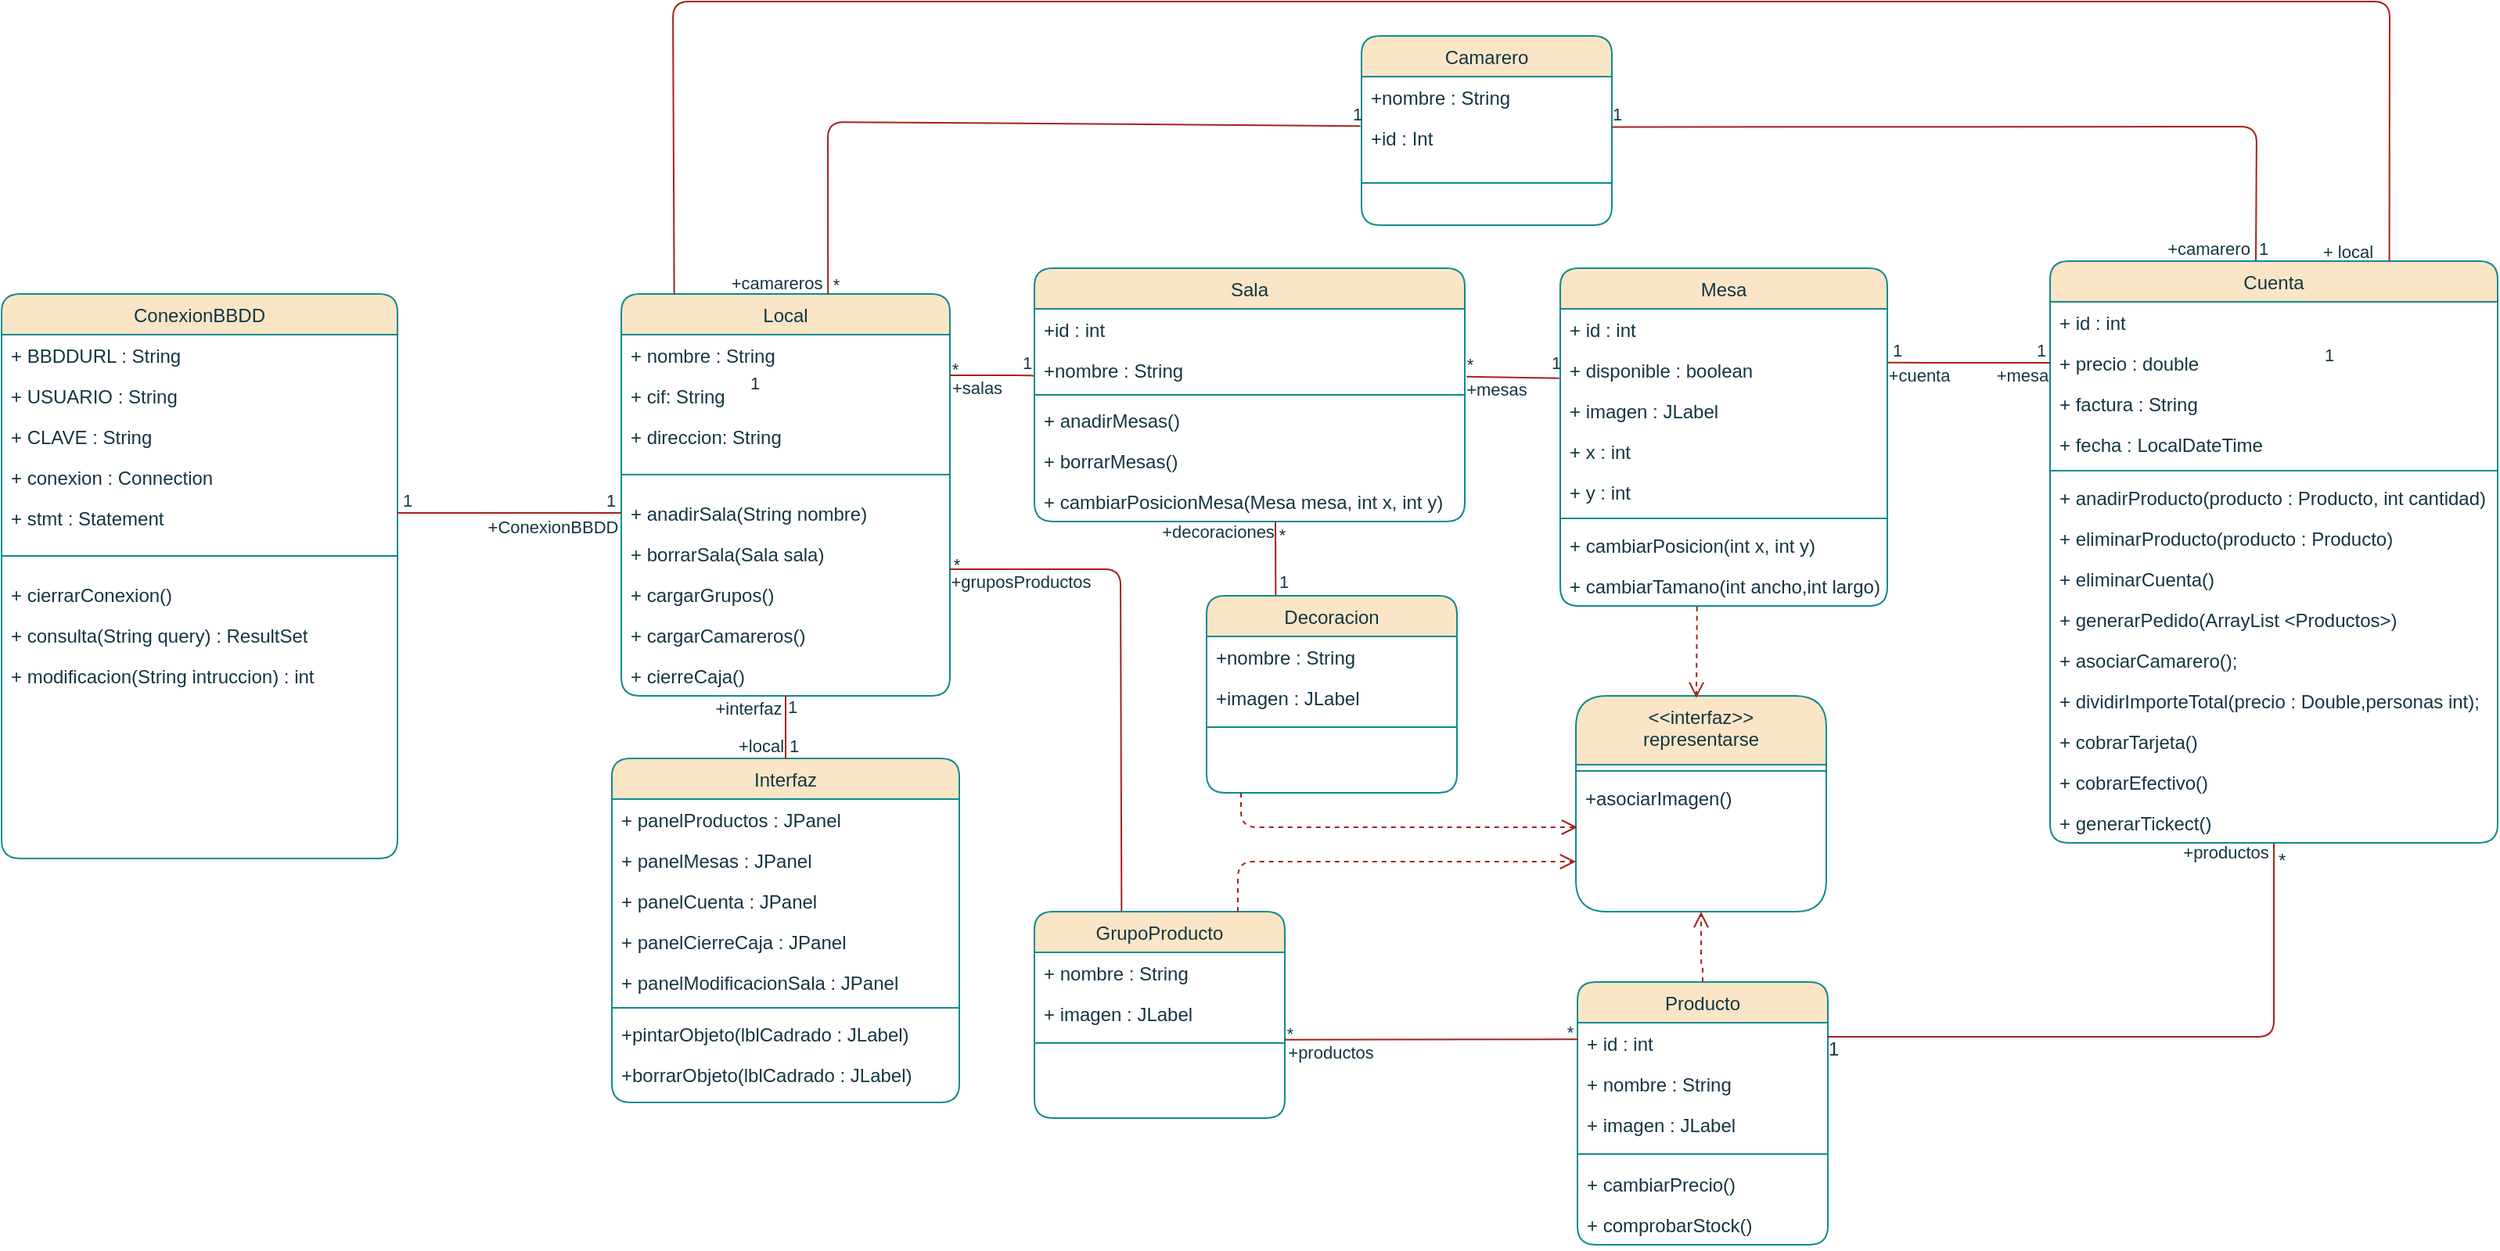 <mxfile version="21.1.2" type="device">
  <diagram id="C5RBs43oDa-KdzZeNtuy" name="Page-1">
    <mxGraphModel dx="1947" dy="1599" grid="1" gridSize="11" guides="1" tooltips="1" connect="1" arrows="1" fold="1" page="1" pageScale="1" pageWidth="1169" pageHeight="827" math="0" shadow="0">
      <root>
        <mxCell id="WIyWlLk6GJQsqaUBKTNV-0" />
        <mxCell id="WIyWlLk6GJQsqaUBKTNV-1" parent="WIyWlLk6GJQsqaUBKTNV-0" />
        <mxCell id="zkfFHV4jXpPFQw0GAbJ--0" value="Mesa" style="swimlane;fontStyle=0;align=center;verticalAlign=top;childLayout=stackLayout;horizontal=1;startSize=26;horizontalStack=0;resizeParent=1;resizeLast=0;collapsible=1;marginBottom=0;rounded=1;shadow=0;strokeWidth=1;labelBackgroundColor=none;fillColor=#FAE5C7;strokeColor=#0F8B8D;fontColor=#143642;" parent="WIyWlLk6GJQsqaUBKTNV-1" vertex="1">
          <mxGeometry x="215" y="-225.5" width="209" height="216" as="geometry">
            <mxRectangle x="230" y="140" width="160" height="26" as="alternateBounds" />
          </mxGeometry>
        </mxCell>
        <mxCell id="zkfFHV4jXpPFQw0GAbJ--1" value="+ id : int" style="text;align=left;verticalAlign=top;spacingLeft=4;spacingRight=4;overflow=hidden;rotatable=0;points=[[0,0.5],[1,0.5]];portConstraint=eastwest;labelBackgroundColor=none;fontColor=#143642;rounded=1;" parent="zkfFHV4jXpPFQw0GAbJ--0" vertex="1">
          <mxGeometry y="26" width="209" height="26" as="geometry" />
        </mxCell>
        <mxCell id="rX5t3wRo1FDvAECjfhkp-17" value="+ disponible : boolean" style="text;align=left;verticalAlign=top;spacingLeft=4;spacingRight=4;overflow=hidden;rotatable=0;points=[[0,0.5],[1,0.5]];portConstraint=eastwest;rounded=1;shadow=0;html=0;labelBackgroundColor=none;fontColor=#143642;" parent="zkfFHV4jXpPFQw0GAbJ--0" vertex="1">
          <mxGeometry y="52" width="209" height="26" as="geometry" />
        </mxCell>
        <mxCell id="ZeVEwCn1kiqazS_XmA8q-13" value="+ imagen : JLabel" style="text;align=left;verticalAlign=top;spacingLeft=4;spacingRight=4;overflow=hidden;rotatable=0;points=[[0,0.5],[1,0.5]];portConstraint=eastwest;labelBackgroundColor=none;fontColor=#143642;rounded=1;" parent="zkfFHV4jXpPFQw0GAbJ--0" vertex="1">
          <mxGeometry y="78" width="209" height="26" as="geometry" />
        </mxCell>
        <mxCell id="ZeVEwCn1kiqazS_XmA8q-14" value="+ x : int" style="text;align=left;verticalAlign=top;spacingLeft=4;spacingRight=4;overflow=hidden;rotatable=0;points=[[0,0.5],[1,0.5]];portConstraint=eastwest;labelBackgroundColor=none;fontColor=#143642;rounded=1;" parent="zkfFHV4jXpPFQw0GAbJ--0" vertex="1">
          <mxGeometry y="104" width="209" height="26" as="geometry" />
        </mxCell>
        <mxCell id="ZeVEwCn1kiqazS_XmA8q-15" value="+ y : int" style="text;align=left;verticalAlign=top;spacingLeft=4;spacingRight=4;overflow=hidden;rotatable=0;points=[[0,0.5],[1,0.5]];portConstraint=eastwest;labelBackgroundColor=none;fontColor=#143642;rounded=1;" parent="zkfFHV4jXpPFQw0GAbJ--0" vertex="1">
          <mxGeometry y="130" width="209" height="26" as="geometry" />
        </mxCell>
        <mxCell id="zkfFHV4jXpPFQw0GAbJ--4" value="" style="line;html=1;strokeWidth=1;align=left;verticalAlign=middle;spacingTop=-1;spacingLeft=3;spacingRight=3;rotatable=0;labelPosition=right;points=[];portConstraint=eastwest;labelBackgroundColor=none;fillColor=#FAE5C7;strokeColor=#0F8B8D;fontColor=#143642;rounded=1;" parent="zkfFHV4jXpPFQw0GAbJ--0" vertex="1">
          <mxGeometry y="156" width="209" height="8" as="geometry" />
        </mxCell>
        <mxCell id="ZeVEwCn1kiqazS_XmA8q-16" value="+ cambiarPosicion(int x, int y)" style="text;align=left;verticalAlign=top;spacingLeft=4;spacingRight=4;overflow=hidden;rotatable=0;points=[[0,0.5],[1,0.5]];portConstraint=eastwest;labelBackgroundColor=none;fontColor=#143642;rounded=1;" parent="zkfFHV4jXpPFQw0GAbJ--0" vertex="1">
          <mxGeometry y="164" width="209" height="26" as="geometry" />
        </mxCell>
        <mxCell id="ZeVEwCn1kiqazS_XmA8q-17" value="+ cambiarTamano(int ancho,int largo)" style="text;align=left;verticalAlign=top;spacingLeft=4;spacingRight=4;overflow=hidden;rotatable=0;points=[[0,0.5],[1,0.5]];portConstraint=eastwest;labelBackgroundColor=none;fontColor=#143642;rounded=1;" parent="zkfFHV4jXpPFQw0GAbJ--0" vertex="1">
          <mxGeometry y="190" width="209" height="26" as="geometry" />
        </mxCell>
        <mxCell id="zkfFHV4jXpPFQw0GAbJ--6" value="Sala" style="swimlane;fontStyle=0;align=center;verticalAlign=top;childLayout=stackLayout;horizontal=1;startSize=26;horizontalStack=0;resizeParent=1;resizeLast=0;collapsible=1;marginBottom=0;rounded=1;shadow=0;strokeWidth=1;labelBackgroundColor=none;fillColor=#FAE5C7;strokeColor=#0F8B8D;fontColor=#143642;" parent="WIyWlLk6GJQsqaUBKTNV-1" vertex="1">
          <mxGeometry x="-121" y="-225.5" width="275" height="162" as="geometry">
            <mxRectangle x="130" y="380" width="160" height="26" as="alternateBounds" />
          </mxGeometry>
        </mxCell>
        <mxCell id="rX5t3wRo1FDvAECjfhkp-29" value="+id : int" style="text;align=left;verticalAlign=top;spacingLeft=4;spacingRight=4;overflow=hidden;rotatable=0;points=[[0,0.5],[1,0.5]];portConstraint=eastwest;fontStyle=0;labelBackgroundColor=none;fontColor=#143642;rounded=1;" parent="zkfFHV4jXpPFQw0GAbJ--6" vertex="1">
          <mxGeometry y="26" width="275" height="26" as="geometry" />
        </mxCell>
        <mxCell id="rX5t3wRo1FDvAECjfhkp-30" value="+nombre : String" style="text;align=left;verticalAlign=top;spacingLeft=4;spacingRight=4;overflow=hidden;rotatable=0;points=[[0,0.5],[1,0.5]];portConstraint=eastwest;fontStyle=0;labelBackgroundColor=none;fontColor=#143642;rounded=1;" parent="zkfFHV4jXpPFQw0GAbJ--6" vertex="1">
          <mxGeometry y="52" width="275" height="26" as="geometry" />
        </mxCell>
        <mxCell id="zkfFHV4jXpPFQw0GAbJ--9" value="" style="line;html=1;strokeWidth=1;align=left;verticalAlign=middle;spacingTop=-1;spacingLeft=3;spacingRight=3;rotatable=0;labelPosition=right;points=[];portConstraint=eastwest;labelBackgroundColor=none;fillColor=#FAE5C7;strokeColor=#0F8B8D;fontColor=#143642;rounded=1;" parent="zkfFHV4jXpPFQw0GAbJ--6" vertex="1">
          <mxGeometry y="78" width="275" height="6" as="geometry" />
        </mxCell>
        <mxCell id="zkfFHV4jXpPFQw0GAbJ--10" value="+ anadirMesas()" style="text;align=left;verticalAlign=top;spacingLeft=4;spacingRight=4;overflow=hidden;rotatable=0;points=[[0,0.5],[1,0.5]];portConstraint=eastwest;fontStyle=0;labelBackgroundColor=none;fontColor=#143642;rounded=1;" parent="zkfFHV4jXpPFQw0GAbJ--6" vertex="1">
          <mxGeometry y="84" width="275" height="26" as="geometry" />
        </mxCell>
        <mxCell id="zkfFHV4jXpPFQw0GAbJ--11" value="+ borrarMesas()" style="text;align=left;verticalAlign=top;spacingLeft=4;spacingRight=4;overflow=hidden;rotatable=0;points=[[0,0.5],[1,0.5]];portConstraint=eastwest;labelBackgroundColor=none;fontColor=#143642;rounded=1;" parent="zkfFHV4jXpPFQw0GAbJ--6" vertex="1">
          <mxGeometry y="110" width="275" height="26" as="geometry" />
        </mxCell>
        <mxCell id="8rSyeqH7noRM1lruMDpG-1" value="+ cambiarPosicionMesa(Mesa mesa, int x, int y)" style="text;align=left;verticalAlign=top;spacingLeft=4;spacingRight=4;overflow=hidden;rotatable=0;points=[[0,0.5],[1,0.5]];portConstraint=eastwest;labelBackgroundColor=none;fontColor=#143642;rounded=1;" parent="zkfFHV4jXpPFQw0GAbJ--6" vertex="1">
          <mxGeometry y="136" width="275" height="26" as="geometry" />
        </mxCell>
        <mxCell id="zkfFHV4jXpPFQw0GAbJ--17" value="Producto" style="swimlane;fontStyle=0;align=center;verticalAlign=top;childLayout=stackLayout;horizontal=1;startSize=26;horizontalStack=0;resizeParent=1;resizeLast=0;collapsible=1;marginBottom=0;rounded=1;shadow=0;strokeWidth=1;labelBackgroundColor=none;fillColor=#FAE5C7;strokeColor=#0F8B8D;fontColor=#143642;" parent="WIyWlLk6GJQsqaUBKTNV-1" vertex="1">
          <mxGeometry x="226" y="231" width="160" height="168" as="geometry">
            <mxRectangle x="376.5" y="341" width="160" height="26" as="alternateBounds" />
          </mxGeometry>
        </mxCell>
        <mxCell id="ZeVEwCn1kiqazS_XmA8q-0" value="+ id : int" style="text;align=left;verticalAlign=top;spacingLeft=4;spacingRight=4;overflow=hidden;rotatable=0;points=[[0,0.5],[1,0.5]];portConstraint=eastwest;labelBackgroundColor=none;fontColor=#143642;rounded=1;" parent="zkfFHV4jXpPFQw0GAbJ--17" vertex="1">
          <mxGeometry y="26" width="160" height="26" as="geometry" />
        </mxCell>
        <mxCell id="ZeVEwCn1kiqazS_XmA8q-1" value="+ nombre : String" style="text;align=left;verticalAlign=top;spacingLeft=4;spacingRight=4;overflow=hidden;rotatable=0;points=[[0,0.5],[1,0.5]];portConstraint=eastwest;labelBackgroundColor=none;fontColor=#143642;rounded=1;" parent="zkfFHV4jXpPFQw0GAbJ--17" vertex="1">
          <mxGeometry y="52" width="160" height="26" as="geometry" />
        </mxCell>
        <mxCell id="ZeVEwCn1kiqazS_XmA8q-12" value="+ imagen : JLabel" style="text;align=left;verticalAlign=top;spacingLeft=4;spacingRight=4;overflow=hidden;rotatable=0;points=[[0,0.5],[1,0.5]];portConstraint=eastwest;labelBackgroundColor=none;fontColor=#143642;rounded=1;" parent="zkfFHV4jXpPFQw0GAbJ--17" vertex="1">
          <mxGeometry y="78" width="160" height="26" as="geometry" />
        </mxCell>
        <mxCell id="zkfFHV4jXpPFQw0GAbJ--23" value="" style="line;html=1;strokeWidth=1;align=left;verticalAlign=middle;spacingTop=-1;spacingLeft=3;spacingRight=3;rotatable=0;labelPosition=right;points=[];portConstraint=eastwest;labelBackgroundColor=none;fillColor=#FAE5C7;strokeColor=#0F8B8D;fontColor=#143642;rounded=1;" parent="zkfFHV4jXpPFQw0GAbJ--17" vertex="1">
          <mxGeometry y="104" width="160" height="12" as="geometry" />
        </mxCell>
        <mxCell id="OibdXoShM1g5CRJiG2XL-31" value="+ cambiarPrecio() " style="text;align=left;verticalAlign=top;spacingLeft=4;spacingRight=4;overflow=hidden;rotatable=0;points=[[0,0.5],[1,0.5]];portConstraint=eastwest;rounded=1;shadow=0;html=0;labelBackgroundColor=none;fontColor=#143642;" parent="zkfFHV4jXpPFQw0GAbJ--17" vertex="1">
          <mxGeometry y="116" width="160" height="26" as="geometry" />
        </mxCell>
        <mxCell id="OibdXoShM1g5CRJiG2XL-32" value="+ comprobarStock() " style="text;align=left;verticalAlign=top;spacingLeft=4;spacingRight=4;overflow=hidden;rotatable=0;points=[[0,0.5],[1,0.5]];portConstraint=eastwest;rounded=1;shadow=0;html=0;labelBackgroundColor=none;fontColor=#143642;" parent="zkfFHV4jXpPFQw0GAbJ--17" vertex="1">
          <mxGeometry y="142" width="160" height="26" as="geometry" />
        </mxCell>
        <mxCell id="zkfFHV4jXpPFQw0GAbJ--26" value="" style="endArrow=none;shadow=0;strokeWidth=1;rounded=1;endFill=0;edgeStyle=elbowEdgeStyle;elbow=vertical;exitX=0.5;exitY=1;exitDx=0;exitDy=0;strokeColor=#A8201A;entryX=0.998;entryY=0.314;entryDx=0;entryDy=0;entryPerimeter=0;labelBackgroundColor=none;fontColor=default;" parent="WIyWlLk6GJQsqaUBKTNV-1" source="rX5t3wRo1FDvAECjfhkp-2" target="ZeVEwCn1kiqazS_XmA8q-0" edge="1">
          <mxGeometry x="0.5" y="41" relative="1" as="geometry">
            <mxPoint x="506" y="76" as="sourcePoint" />
            <mxPoint x="386" y="242" as="targetPoint" />
            <mxPoint x="-40" y="32" as="offset" />
            <Array as="points">
              <mxPoint x="528" y="266" />
              <mxPoint x="440" y="121" />
              <mxPoint x="316" y="215" />
              <mxPoint x="436" y="75" />
            </Array>
          </mxGeometry>
        </mxCell>
        <mxCell id="zkfFHV4jXpPFQw0GAbJ--27" value="*" style="resizable=0;align=left;verticalAlign=bottom;labelBackgroundColor=none;fontSize=12;fillColor=#FAE5C7;strokeColor=#0F8B8D;fontColor=#143642;rounded=1;" parent="zkfFHV4jXpPFQw0GAbJ--26" connectable="0" vertex="1">
          <mxGeometry x="-1" relative="1" as="geometry">
            <mxPoint x="1" y="20" as="offset" />
          </mxGeometry>
        </mxCell>
        <mxCell id="zkfFHV4jXpPFQw0GAbJ--28" value="1" style="resizable=0;align=right;verticalAlign=bottom;labelBackgroundColor=none;fontSize=12;fillColor=#FAE5C7;strokeColor=#0F8B8D;fontColor=#143642;rounded=1;" parent="zkfFHV4jXpPFQw0GAbJ--26" connectable="0" vertex="1">
          <mxGeometry x="1" relative="1" as="geometry">
            <mxPoint x="9" y="17" as="offset" />
          </mxGeometry>
        </mxCell>
        <mxCell id="rX5t3wRo1FDvAECjfhkp-0" value="+productos" style="edgeLabel;html=1;align=center;verticalAlign=middle;resizable=0;points=[];labelBackgroundColor=none;fontColor=#143642;rounded=1;" parent="zkfFHV4jXpPFQw0GAbJ--26" vertex="1" connectable="0">
          <mxGeometry x="-0.908" y="-1" relative="1" as="geometry">
            <mxPoint x="-30" y="-13" as="offset" />
          </mxGeometry>
        </mxCell>
        <mxCell id="6oEiuFLWLdhbk_TB_F9r-0" value="Interfaz" style="swimlane;fontStyle=0;align=center;verticalAlign=top;childLayout=stackLayout;horizontal=1;startSize=26;horizontalStack=0;resizeParent=1;resizeLast=0;collapsible=1;marginBottom=0;rounded=1;shadow=0;strokeWidth=1;labelBackgroundColor=none;fillColor=#FAE5C7;strokeColor=#0F8B8D;fontColor=#143642;" parent="WIyWlLk6GJQsqaUBKTNV-1" vertex="1">
          <mxGeometry x="-391" y="88" width="222" height="220" as="geometry">
            <mxRectangle x="550" y="140" width="160" height="26" as="alternateBounds" />
          </mxGeometry>
        </mxCell>
        <mxCell id="ZeVEwCn1kiqazS_XmA8q-5" value="+ panelProductos : JPanel&#xa;" style="text;align=left;verticalAlign=top;spacingLeft=4;spacingRight=4;overflow=hidden;rotatable=0;points=[[0,0.5],[1,0.5]];portConstraint=eastwest;labelBackgroundColor=none;fontColor=#143642;rounded=1;" parent="6oEiuFLWLdhbk_TB_F9r-0" vertex="1">
          <mxGeometry y="26" width="222" height="26" as="geometry" />
        </mxCell>
        <mxCell id="ZeVEwCn1kiqazS_XmA8q-7" value="+ panelMesas : JPanel&#xa;" style="text;align=left;verticalAlign=top;spacingLeft=4;spacingRight=4;overflow=hidden;rotatable=0;points=[[0,0.5],[1,0.5]];portConstraint=eastwest;labelBackgroundColor=none;fontColor=#143642;rounded=1;" parent="6oEiuFLWLdhbk_TB_F9r-0" vertex="1">
          <mxGeometry y="52" width="222" height="26" as="geometry" />
        </mxCell>
        <mxCell id="ZeVEwCn1kiqazS_XmA8q-8" value="+ panelCuenta : JPanel&#xa;" style="text;align=left;verticalAlign=top;spacingLeft=4;spacingRight=4;overflow=hidden;rotatable=0;points=[[0,0.5],[1,0.5]];portConstraint=eastwest;labelBackgroundColor=none;fontColor=#143642;rounded=1;" parent="6oEiuFLWLdhbk_TB_F9r-0" vertex="1">
          <mxGeometry y="78" width="222" height="26" as="geometry" />
        </mxCell>
        <mxCell id="OibdXoShM1g5CRJiG2XL-35" value="+ panelCierreCaja : JPanel&#xa;" style="text;align=left;verticalAlign=top;spacingLeft=4;spacingRight=4;overflow=hidden;rotatable=0;points=[[0,0.5],[1,0.5]];portConstraint=eastwest;labelBackgroundColor=none;fontColor=#143642;rounded=1;" parent="6oEiuFLWLdhbk_TB_F9r-0" vertex="1">
          <mxGeometry y="104" width="222" height="26" as="geometry" />
        </mxCell>
        <mxCell id="ZeVEwCn1kiqazS_XmA8q-25" value="+ panelModificacionSala : JPanel&#xa;" style="text;align=left;verticalAlign=top;spacingLeft=4;spacingRight=4;overflow=hidden;rotatable=0;points=[[0,0.5],[1,0.5]];portConstraint=eastwest;labelBackgroundColor=none;fontColor=#143642;rounded=1;" parent="6oEiuFLWLdhbk_TB_F9r-0" vertex="1">
          <mxGeometry y="130" width="222" height="26" as="geometry" />
        </mxCell>
        <mxCell id="6oEiuFLWLdhbk_TB_F9r-1" value="" style="line;html=1;strokeWidth=1;align=left;verticalAlign=middle;spacingTop=-1;spacingLeft=3;spacingRight=3;rotatable=0;labelPosition=right;points=[];portConstraint=eastwest;labelBackgroundColor=none;fillColor=#FAE5C7;strokeColor=#0F8B8D;fontColor=#143642;rounded=1;" parent="6oEiuFLWLdhbk_TB_F9r-0" vertex="1">
          <mxGeometry y="156" width="222" height="7" as="geometry" />
        </mxCell>
        <mxCell id="ZeVEwCn1kiqazS_XmA8q-2" value="+pintarObjeto(lblCadrado : JLabel)" style="text;align=left;verticalAlign=top;spacingLeft=4;spacingRight=4;overflow=hidden;rotatable=0;points=[[0,0.5],[1,0.5]];portConstraint=eastwest;labelBackgroundColor=none;fontColor=#143642;rounded=1;" parent="6oEiuFLWLdhbk_TB_F9r-0" vertex="1">
          <mxGeometry y="163" width="222" height="26" as="geometry" />
        </mxCell>
        <mxCell id="ZeVEwCn1kiqazS_XmA8q-3" value="+borrarObjeto(lblCadrado : JLabel)" style="text;align=left;verticalAlign=top;spacingLeft=4;spacingRight=4;overflow=hidden;rotatable=0;points=[[0,0.5],[1,0.5]];portConstraint=eastwest;labelBackgroundColor=none;fontColor=#143642;rounded=1;" parent="6oEiuFLWLdhbk_TB_F9r-0" vertex="1">
          <mxGeometry y="189" width="222" height="26" as="geometry" />
        </mxCell>
        <mxCell id="6oEiuFLWLdhbk_TB_F9r-5" value="Local" style="swimlane;fontStyle=0;align=center;verticalAlign=top;childLayout=stackLayout;horizontal=1;startSize=26;horizontalStack=0;resizeParent=1;resizeLast=0;collapsible=1;marginBottom=0;rounded=1;shadow=0;strokeWidth=1;labelBackgroundColor=none;fillColor=#FAE5C7;strokeColor=#0F8B8D;fontColor=#143642;" parent="WIyWlLk6GJQsqaUBKTNV-1" vertex="1">
          <mxGeometry x="-385" y="-209" width="210" height="257" as="geometry">
            <mxRectangle x="130" y="380" width="160" height="26" as="alternateBounds" />
          </mxGeometry>
        </mxCell>
        <mxCell id="ZeVEwCn1kiqazS_XmA8q-27" value="+ nombre : String" style="text;align=left;verticalAlign=top;spacingLeft=4;spacingRight=4;overflow=hidden;rotatable=0;points=[[0,0.5],[1,0.5]];portConstraint=eastwest;fontStyle=0;labelBackgroundColor=none;fontColor=#143642;rounded=1;" parent="6oEiuFLWLdhbk_TB_F9r-5" vertex="1">
          <mxGeometry y="26" width="210" height="26" as="geometry" />
        </mxCell>
        <mxCell id="ZeVEwCn1kiqazS_XmA8q-28" value="+ cif: String" style="text;align=left;verticalAlign=top;spacingLeft=4;spacingRight=4;overflow=hidden;rotatable=0;points=[[0,0.5],[1,0.5]];portConstraint=eastwest;fontStyle=0;labelBackgroundColor=none;fontColor=#143642;rounded=1;" parent="6oEiuFLWLdhbk_TB_F9r-5" vertex="1">
          <mxGeometry y="52" width="210" height="26" as="geometry" />
        </mxCell>
        <mxCell id="ZeVEwCn1kiqazS_XmA8q-29" value="+ direccion: String" style="text;align=left;verticalAlign=top;spacingLeft=4;spacingRight=4;overflow=hidden;rotatable=0;points=[[0,0.5],[1,0.5]];portConstraint=eastwest;fontStyle=0;labelBackgroundColor=none;fontColor=#143642;rounded=1;" parent="6oEiuFLWLdhbk_TB_F9r-5" vertex="1">
          <mxGeometry y="78" width="210" height="26" as="geometry" />
        </mxCell>
        <mxCell id="6oEiuFLWLdhbk_TB_F9r-6" value="" style="line;html=1;strokeWidth=1;align=left;verticalAlign=middle;spacingTop=-1;spacingLeft=3;spacingRight=3;rotatable=0;labelPosition=right;points=[];portConstraint=eastwest;labelBackgroundColor=none;fillColor=#FAE5C7;strokeColor=#0F8B8D;fontColor=#143642;rounded=1;" parent="6oEiuFLWLdhbk_TB_F9r-5" vertex="1">
          <mxGeometry y="104" width="210" height="23" as="geometry" />
        </mxCell>
        <mxCell id="6oEiuFLWLdhbk_TB_F9r-7" value="+ anadirSala(String nombre)" style="text;align=left;verticalAlign=top;spacingLeft=4;spacingRight=4;overflow=hidden;rotatable=0;points=[[0,0.5],[1,0.5]];portConstraint=eastwest;fontStyle=0;labelBackgroundColor=none;fontColor=#143642;rounded=1;" parent="6oEiuFLWLdhbk_TB_F9r-5" vertex="1">
          <mxGeometry y="127" width="210" height="26" as="geometry" />
        </mxCell>
        <mxCell id="6oEiuFLWLdhbk_TB_F9r-8" value="+ borrarSala(Sala sala)" style="text;align=left;verticalAlign=top;spacingLeft=4;spacingRight=4;overflow=hidden;rotatable=0;points=[[0,0.5],[1,0.5]];portConstraint=eastwest;labelBackgroundColor=none;fontColor=#143642;rounded=1;" parent="6oEiuFLWLdhbk_TB_F9r-5" vertex="1">
          <mxGeometry y="153" width="210" height="26" as="geometry" />
        </mxCell>
        <mxCell id="ZeVEwCn1kiqazS_XmA8q-4" value="+ cargarGrupos()" style="text;align=left;verticalAlign=top;spacingLeft=4;spacingRight=4;overflow=hidden;rotatable=0;points=[[0,0.5],[1,0.5]];portConstraint=eastwest;labelBackgroundColor=none;fontColor=#143642;rounded=1;" parent="6oEiuFLWLdhbk_TB_F9r-5" vertex="1">
          <mxGeometry y="179" width="210" height="26" as="geometry" />
        </mxCell>
        <mxCell id="8rSyeqH7noRM1lruMDpG-0" value="+ cargarCamareros()" style="text;align=left;verticalAlign=top;spacingLeft=4;spacingRight=4;overflow=hidden;rotatable=0;points=[[0,0.5],[1,0.5]];portConstraint=eastwest;labelBackgroundColor=none;fontColor=#143642;rounded=1;" parent="6oEiuFLWLdhbk_TB_F9r-5" vertex="1">
          <mxGeometry y="205" width="210" height="26" as="geometry" />
        </mxCell>
        <mxCell id="OibdXoShM1g5CRJiG2XL-34" value="+ cierreCaja()" style="text;align=left;verticalAlign=top;spacingLeft=4;spacingRight=4;overflow=hidden;rotatable=0;points=[[0,0.5],[1,0.5]];portConstraint=eastwest;labelBackgroundColor=none;fontColor=#143642;rounded=1;" parent="6oEiuFLWLdhbk_TB_F9r-5" vertex="1">
          <mxGeometry y="231" width="210" height="26" as="geometry" />
        </mxCell>
        <mxCell id="6oEiuFLWLdhbk_TB_F9r-10" value="" style="endArrow=none;html=1;rounded=1;entryX=-0.002;entryY=0.647;entryDx=0;entryDy=0;entryPerimeter=0;labelBackgroundColor=none;strokeColor=#A8201A;fontColor=default;" parent="WIyWlLk6GJQsqaUBKTNV-1" target="rX5t3wRo1FDvAECjfhkp-30" edge="1">
          <mxGeometry width="50" height="50" relative="1" as="geometry">
            <mxPoint x="-175" y="-157" as="sourcePoint" />
            <mxPoint x="-95" y="-164" as="targetPoint" />
            <Array as="points">
              <mxPoint x="-125" y="-157" />
            </Array>
          </mxGeometry>
        </mxCell>
        <mxCell id="ubH9Z23j4Ir_mZixsIMm-1" value="+salas" style="edgeLabel;html=1;align=center;verticalAlign=middle;resizable=0;points=[];labelBackgroundColor=none;fontColor=#143642;rounded=1;" parent="6oEiuFLWLdhbk_TB_F9r-10" vertex="1" connectable="0">
          <mxGeometry x="-0.419" y="2" relative="1" as="geometry">
            <mxPoint x="1" y="10" as="offset" />
          </mxGeometry>
        </mxCell>
        <mxCell id="ubH9Z23j4Ir_mZixsIMm-2" value="*" style="edgeLabel;html=1;align=center;verticalAlign=middle;resizable=0;points=[];labelBackgroundColor=none;fontColor=#143642;rounded=1;" parent="6oEiuFLWLdhbk_TB_F9r-10" vertex="1" connectable="0">
          <mxGeometry x="-0.738" y="1" relative="1" as="geometry">
            <mxPoint x="-4" y="-3" as="offset" />
          </mxGeometry>
        </mxCell>
        <mxCell id="ubH9Z23j4Ir_mZixsIMm-3" value="1" style="edgeLabel;html=1;align=center;verticalAlign=middle;resizable=0;points=[];labelBackgroundColor=none;fontColor=#143642;rounded=1;" parent="6oEiuFLWLdhbk_TB_F9r-10" vertex="1" connectable="0">
          <mxGeometry x="0.763" y="2" relative="1" as="geometry">
            <mxPoint x="2" y="-6" as="offset" />
          </mxGeometry>
        </mxCell>
        <mxCell id="ubH9Z23j4Ir_mZixsIMm-4" value="" style="endArrow=none;html=1;rounded=1;entryX=-0.004;entryY=0.707;entryDx=0;entryDy=0;entryPerimeter=0;exitX=1.004;exitY=0.669;exitDx=0;exitDy=0;exitPerimeter=0;labelBackgroundColor=none;strokeColor=#A8201A;fontColor=default;" parent="WIyWlLk6GJQsqaUBKTNV-1" source="rX5t3wRo1FDvAECjfhkp-30" edge="1">
          <mxGeometry width="50" height="50" relative="1" as="geometry">
            <mxPoint x="110" y="-156" as="sourcePoint" />
            <mxPoint x="214.36" y="-155.118" as="targetPoint" />
            <Array as="points">
              <mxPoint x="156" y="-155.74" />
            </Array>
          </mxGeometry>
        </mxCell>
        <mxCell id="ubH9Z23j4Ir_mZixsIMm-5" value="+mesas" style="edgeLabel;html=1;align=center;verticalAlign=middle;resizable=0;points=[];rotation=0;labelBackgroundColor=none;fontColor=#143642;rounded=1;" parent="ubH9Z23j4Ir_mZixsIMm-4" vertex="1" connectable="0">
          <mxGeometry x="-0.419" y="2" relative="1" as="geometry">
            <mxPoint x="2" y="9" as="offset" />
          </mxGeometry>
        </mxCell>
        <mxCell id="ubH9Z23j4Ir_mZixsIMm-6" value="*" style="edgeLabel;html=1;align=center;verticalAlign=middle;resizable=0;points=[];labelBackgroundColor=none;fontColor=#143642;rounded=1;" parent="ubH9Z23j4Ir_mZixsIMm-4" vertex="1" connectable="0">
          <mxGeometry x="-0.738" y="1" relative="1" as="geometry">
            <mxPoint x="-6" y="-8" as="offset" />
          </mxGeometry>
        </mxCell>
        <mxCell id="ubH9Z23j4Ir_mZixsIMm-7" value="1" style="edgeLabel;html=1;align=center;verticalAlign=middle;resizable=0;points=[];labelBackgroundColor=none;fontColor=#143642;rounded=1;" parent="ubH9Z23j4Ir_mZixsIMm-4" vertex="1" connectable="0">
          <mxGeometry x="0.763" y="2" relative="1" as="geometry">
            <mxPoint x="4" y="-8" as="offset" />
          </mxGeometry>
        </mxCell>
        <mxCell id="ubH9Z23j4Ir_mZixsIMm-8" value="" style="endArrow=none;html=1;rounded=1;entryX=0.5;entryY=0;entryDx=0;entryDy=0;exitX=0.5;exitY=1;exitDx=0;exitDy=0;labelBackgroundColor=none;strokeColor=#A8201A;fontColor=default;" parent="WIyWlLk6GJQsqaUBKTNV-1" source="6oEiuFLWLdhbk_TB_F9r-5" target="6oEiuFLWLdhbk_TB_F9r-0" edge="1">
          <mxGeometry width="50" height="50" relative="1" as="geometry">
            <mxPoint x="-286" y="-11" as="sourcePoint" />
            <mxPoint x="-242.0" y="105" as="targetPoint" />
          </mxGeometry>
        </mxCell>
        <mxCell id="ubH9Z23j4Ir_mZixsIMm-9" value="+interfaz" style="edgeLabel;html=1;align=center;verticalAlign=middle;resizable=0;points=[];labelBackgroundColor=none;fontColor=#143642;rounded=1;" parent="ubH9Z23j4Ir_mZixsIMm-8" vertex="1" connectable="0">
          <mxGeometry x="-0.419" y="2" relative="1" as="geometry">
            <mxPoint x="-26" y="-4" as="offset" />
          </mxGeometry>
        </mxCell>
        <mxCell id="ubH9Z23j4Ir_mZixsIMm-10" value="1" style="edgeLabel;html=1;align=center;verticalAlign=middle;resizable=0;points=[];labelBackgroundColor=none;fontColor=#143642;rounded=1;" parent="ubH9Z23j4Ir_mZixsIMm-8" vertex="1" connectable="0">
          <mxGeometry x="-0.738" y="1" relative="1" as="geometry">
            <mxPoint x="3" y="2" as="offset" />
          </mxGeometry>
        </mxCell>
        <mxCell id="ubH9Z23j4Ir_mZixsIMm-11" value="1" style="edgeLabel;html=1;align=center;verticalAlign=middle;resizable=0;points=[];labelBackgroundColor=none;fontColor=#143642;rounded=1;" parent="ubH9Z23j4Ir_mZixsIMm-8" vertex="1" connectable="0">
          <mxGeometry x="0.763" y="2" relative="1" as="geometry">
            <mxPoint x="3" y="-4" as="offset" />
          </mxGeometry>
        </mxCell>
        <mxCell id="ubH9Z23j4Ir_mZixsIMm-12" value="+local" style="edgeLabel;html=1;align=center;verticalAlign=middle;resizable=0;points=[];labelBackgroundColor=none;fontColor=#143642;rounded=1;" parent="WIyWlLk6GJQsqaUBKTNV-1" vertex="1" connectable="0">
          <mxGeometry x="-296" y="80.001" as="geometry" />
        </mxCell>
        <mxCell id="ubH9Z23j4Ir_mZixsIMm-13" value="Camarero" style="swimlane;fontStyle=0;align=center;verticalAlign=top;childLayout=stackLayout;horizontal=1;startSize=26;horizontalStack=0;resizeParent=1;resizeLast=0;collapsible=1;marginBottom=0;rounded=1;shadow=0;strokeWidth=1;labelBackgroundColor=none;fillColor=#FAE5C7;strokeColor=#0F8B8D;fontColor=#143642;" parent="WIyWlLk6GJQsqaUBKTNV-1" vertex="1">
          <mxGeometry x="88" y="-374" width="160" height="121" as="geometry">
            <mxRectangle x="550" y="140" width="160" height="26" as="alternateBounds" />
          </mxGeometry>
        </mxCell>
        <mxCell id="ubH9Z23j4Ir_mZixsIMm-16" value="+nombre : String" style="text;align=left;verticalAlign=top;spacingLeft=4;spacingRight=4;overflow=hidden;rotatable=0;points=[[0,0.5],[1,0.5]];portConstraint=eastwest;fontStyle=0;labelBackgroundColor=none;fontColor=#143642;rounded=1;" parent="ubH9Z23j4Ir_mZixsIMm-13" vertex="1">
          <mxGeometry y="26" width="160" height="26" as="geometry" />
        </mxCell>
        <mxCell id="rX5t3wRo1FDvAECjfhkp-14" value="+id : Int" style="text;align=left;verticalAlign=top;spacingLeft=4;spacingRight=4;overflow=hidden;rotatable=0;points=[[0,0.5],[1,0.5]];portConstraint=eastwest;fontStyle=0;labelBackgroundColor=none;fontColor=#143642;rounded=1;" parent="ubH9Z23j4Ir_mZixsIMm-13" vertex="1">
          <mxGeometry y="52" width="160" height="26" as="geometry" />
        </mxCell>
        <mxCell id="ubH9Z23j4Ir_mZixsIMm-14" value="" style="line;html=1;strokeWidth=1;align=left;verticalAlign=middle;spacingTop=-1;spacingLeft=3;spacingRight=3;rotatable=0;labelPosition=right;points=[];portConstraint=eastwest;labelBackgroundColor=none;fillColor=#FAE5C7;strokeColor=#0F8B8D;fontColor=#143642;rounded=1;" parent="ubH9Z23j4Ir_mZixsIMm-13" vertex="1">
          <mxGeometry y="78" width="160" height="32" as="geometry" />
        </mxCell>
        <mxCell id="ubH9Z23j4Ir_mZixsIMm-15" value="" style="endArrow=none;html=1;rounded=1;entryX=-0.005;entryY=0.214;entryDx=0;entryDy=0;exitX=0.629;exitY=0;exitDx=0;exitDy=0;entryPerimeter=0;labelBackgroundColor=none;strokeColor=#A8201A;fontColor=default;exitPerimeter=0;" parent="WIyWlLk6GJQsqaUBKTNV-1" source="6oEiuFLWLdhbk_TB_F9r-5" target="rX5t3wRo1FDvAECjfhkp-14" edge="1">
          <mxGeometry width="50" height="50" relative="1" as="geometry">
            <mxPoint x="-176" y="-77" as="sourcePoint" />
            <mxPoint x="-137" y="110" as="targetPoint" />
            <Array as="points">
              <mxPoint x="-253" y="-319" />
            </Array>
          </mxGeometry>
        </mxCell>
        <mxCell id="ubH9Z23j4Ir_mZixsIMm-18" value="*" style="edgeLabel;html=1;align=center;verticalAlign=middle;resizable=0;points=[];labelBackgroundColor=none;fontColor=#143642;rounded=1;" parent="ubH9Z23j4Ir_mZixsIMm-15" vertex="1" connectable="0">
          <mxGeometry x="-0.73" y="-3" relative="1" as="geometry">
            <mxPoint x="2" y="55" as="offset" />
          </mxGeometry>
        </mxCell>
        <mxCell id="ubH9Z23j4Ir_mZixsIMm-19" value="1" style="edgeLabel;html=1;align=center;verticalAlign=middle;resizable=0;points=[];labelBackgroundColor=none;fontColor=#143642;rounded=1;" parent="ubH9Z23j4Ir_mZixsIMm-15" vertex="1" connectable="0">
          <mxGeometry x="0.634" relative="1" as="geometry">
            <mxPoint x="80" y="-7" as="offset" />
          </mxGeometry>
        </mxCell>
        <mxCell id="rX5t3wRo1FDvAECjfhkp-18" value="+camareros" style="edgeLabel;html=1;align=center;verticalAlign=middle;resizable=0;points=[];rotation=0;labelBackgroundColor=none;fontColor=#143642;rounded=1;" parent="ubH9Z23j4Ir_mZixsIMm-15" vertex="1" connectable="0">
          <mxGeometry x="-0.678" y="-3" relative="1" as="geometry">
            <mxPoint x="-36" y="65" as="offset" />
          </mxGeometry>
        </mxCell>
        <mxCell id="ubH9Z23j4Ir_mZixsIMm-20" value="" style="endArrow=none;html=1;rounded=1;exitX=0.998;exitY=0.238;exitDx=0;exitDy=0;entryX=0.5;entryY=0;entryDx=0;entryDy=0;exitPerimeter=0;labelBackgroundColor=none;strokeColor=#A8201A;fontColor=default;" parent="WIyWlLk6GJQsqaUBKTNV-1" source="rX5t3wRo1FDvAECjfhkp-14" edge="1">
          <mxGeometry width="50" height="50" relative="1" as="geometry">
            <mxPoint x="231" y="-324.5" as="sourcePoint" />
            <mxPoint x="659.5" y="-230" as="targetPoint" />
            <Array as="points">
              <mxPoint x="660" y="-316" />
            </Array>
          </mxGeometry>
        </mxCell>
        <mxCell id="OibdXoShM1g5CRJiG2XL-0" value="1" style="edgeLabel;html=1;align=center;verticalAlign=middle;resizable=0;points=[];labelBackgroundColor=none;fontColor=#143642;rounded=1;" parent="ubH9Z23j4Ir_mZixsIMm-20" vertex="1" connectable="0">
          <mxGeometry x="-0.949" y="-1" relative="1" as="geometry">
            <mxPoint x="-9" y="-9" as="offset" />
          </mxGeometry>
        </mxCell>
        <mxCell id="OibdXoShM1g5CRJiG2XL-1" value="1" style="edgeLabel;html=1;align=center;verticalAlign=middle;resizable=0;points=[];labelBackgroundColor=none;fontColor=#143642;rounded=1;" parent="ubH9Z23j4Ir_mZixsIMm-20" vertex="1" connectable="0">
          <mxGeometry x="0.878" y="1" relative="1" as="geometry">
            <mxPoint x="3" y="22" as="offset" />
          </mxGeometry>
        </mxCell>
        <mxCell id="rX5t3wRo1FDvAECjfhkp-2" value="Cuenta" style="swimlane;fontStyle=0;align=center;verticalAlign=top;childLayout=stackLayout;horizontal=1;startSize=26;horizontalStack=0;resizeParent=1;resizeLast=0;collapsible=1;marginBottom=0;rounded=1;shadow=0;strokeWidth=1;labelBackgroundColor=none;fillColor=#FAE5C7;strokeColor=#0F8B8D;fontColor=#143642;" parent="WIyWlLk6GJQsqaUBKTNV-1" vertex="1">
          <mxGeometry x="528" y="-230" width="286" height="372" as="geometry">
            <mxRectangle x="230" y="140" width="160" height="26" as="alternateBounds" />
          </mxGeometry>
        </mxCell>
        <mxCell id="rX5t3wRo1FDvAECjfhkp-3" value="+ id : int" style="text;align=left;verticalAlign=top;spacingLeft=4;spacingRight=4;overflow=hidden;rotatable=0;points=[[0,0.5],[1,0.5]];portConstraint=eastwest;labelBackgroundColor=none;fontColor=#143642;rounded=1;" parent="rX5t3wRo1FDvAECjfhkp-2" vertex="1">
          <mxGeometry y="26" width="286" height="26" as="geometry" />
        </mxCell>
        <mxCell id="rX5t3wRo1FDvAECjfhkp-4" value="+ precio : double" style="text;align=left;verticalAlign=top;spacingLeft=4;spacingRight=4;overflow=hidden;rotatable=0;points=[[0,0.5],[1,0.5]];portConstraint=eastwest;rounded=1;shadow=0;html=0;labelBackgroundColor=none;fontColor=#143642;" parent="rX5t3wRo1FDvAECjfhkp-2" vertex="1">
          <mxGeometry y="52" width="286" height="26" as="geometry" />
        </mxCell>
        <mxCell id="ZeVEwCn1kiqazS_XmA8q-53" value="+ factura : String" style="text;align=left;verticalAlign=top;spacingLeft=4;spacingRight=4;overflow=hidden;rotatable=0;points=[[0,0.5],[1,0.5]];portConstraint=eastwest;labelBackgroundColor=none;fontColor=#143642;rounded=1;" parent="rX5t3wRo1FDvAECjfhkp-2" vertex="1">
          <mxGeometry y="78" width="286" height="26" as="geometry" />
        </mxCell>
        <mxCell id="ZeVEwCn1kiqazS_XmA8q-9" value="+ fecha : LocalDateTime&#xa;    &#xa;" style="text;align=left;verticalAlign=top;spacingLeft=4;spacingRight=4;overflow=hidden;rotatable=0;points=[[0,0.5],[1,0.5]];portConstraint=eastwest;rounded=1;shadow=0;html=0;labelBackgroundColor=none;fontColor=#143642;" parent="rX5t3wRo1FDvAECjfhkp-2" vertex="1">
          <mxGeometry y="104" width="286" height="26" as="geometry" />
        </mxCell>
        <mxCell id="rX5t3wRo1FDvAECjfhkp-5" value="" style="line;html=1;strokeWidth=1;align=left;verticalAlign=middle;spacingTop=-1;spacingLeft=3;spacingRight=3;rotatable=0;labelPosition=right;points=[];portConstraint=eastwest;labelBackgroundColor=none;fillColor=#FAE5C7;strokeColor=#0F8B8D;fontColor=#143642;rounded=1;" parent="rX5t3wRo1FDvAECjfhkp-2" vertex="1">
          <mxGeometry y="130" width="286" height="8" as="geometry" />
        </mxCell>
        <mxCell id="rX5t3wRo1FDvAECjfhkp-6" value="+ anadirProducto(producto : Producto, int cantidad)" style="text;align=left;verticalAlign=top;spacingLeft=4;spacingRight=4;overflow=hidden;rotatable=0;points=[[0,0.5],[1,0.5]];portConstraint=eastwest;labelBackgroundColor=none;fontColor=#143642;rounded=1;" parent="rX5t3wRo1FDvAECjfhkp-2" vertex="1">
          <mxGeometry y="138" width="286" height="26" as="geometry" />
        </mxCell>
        <mxCell id="rX5t3wRo1FDvAECjfhkp-13" value="+ eliminarProducto(producto : Producto)" style="text;align=left;verticalAlign=top;spacingLeft=4;spacingRight=4;overflow=hidden;rotatable=0;points=[[0,0.5],[1,0.5]];portConstraint=eastwest;labelBackgroundColor=none;fontColor=#143642;rounded=1;" parent="rX5t3wRo1FDvAECjfhkp-2" vertex="1">
          <mxGeometry y="164" width="286" height="26" as="geometry" />
        </mxCell>
        <mxCell id="ZeVEwCn1kiqazS_XmA8q-11" value="+ eliminarCuenta()" style="text;align=left;verticalAlign=top;spacingLeft=4;spacingRight=4;overflow=hidden;rotatable=0;points=[[0,0.5],[1,0.5]];portConstraint=eastwest;labelBackgroundColor=none;fontColor=#143642;rounded=1;" parent="rX5t3wRo1FDvAECjfhkp-2" vertex="1">
          <mxGeometry y="190" width="286" height="26" as="geometry" />
        </mxCell>
        <mxCell id="OibdXoShM1g5CRJiG2XL-22" value="+ generarPedido(ArrayList &lt;Productos&gt;)" style="text;align=left;verticalAlign=top;spacingLeft=4;spacingRight=4;overflow=hidden;rotatable=0;points=[[0,0.5],[1,0.5]];portConstraint=eastwest;labelBackgroundColor=none;fontColor=#143642;rounded=1;" parent="rX5t3wRo1FDvAECjfhkp-2" vertex="1">
          <mxGeometry y="216" width="286" height="26" as="geometry" />
        </mxCell>
        <mxCell id="OibdXoShM1g5CRJiG2XL-20" value="+ asociarCamarero();" style="text;align=left;verticalAlign=top;spacingLeft=4;spacingRight=4;overflow=hidden;rotatable=0;points=[[0,0.5],[1,0.5]];portConstraint=eastwest;labelBackgroundColor=none;fontColor=#143642;rounded=1;" parent="rX5t3wRo1FDvAECjfhkp-2" vertex="1">
          <mxGeometry y="242" width="286" height="26" as="geometry" />
        </mxCell>
        <mxCell id="YhlPpkW9nl1h_vmb9XH3-1" value="+ dividirImporteTotal(precio : Double,personas int);" style="text;align=left;verticalAlign=top;spacingLeft=4;spacingRight=4;overflow=hidden;rotatable=0;points=[[0,0.5],[1,0.5]];portConstraint=eastwest;labelBackgroundColor=none;fontColor=#143642;rounded=1;" parent="rX5t3wRo1FDvAECjfhkp-2" vertex="1">
          <mxGeometry y="268" width="286" height="26" as="geometry" />
        </mxCell>
        <mxCell id="rX5t3wRo1FDvAECjfhkp-11" value="+ cobrarTarjeta()    " style="text;align=left;verticalAlign=top;spacingLeft=4;spacingRight=4;overflow=hidden;rotatable=0;points=[[0,0.5],[1,0.5]];portConstraint=eastwest;labelBackgroundColor=none;fontColor=#143642;rounded=1;" parent="rX5t3wRo1FDvAECjfhkp-2" vertex="1">
          <mxGeometry y="294" width="286" height="26" as="geometry" />
        </mxCell>
        <mxCell id="rX5t3wRo1FDvAECjfhkp-12" value="+ cobrarEfectivo()" style="text;align=left;verticalAlign=top;spacingLeft=4;spacingRight=4;overflow=hidden;rotatable=0;points=[[0,0.5],[1,0.5]];portConstraint=eastwest;labelBackgroundColor=none;fontColor=#143642;rounded=1;" parent="rX5t3wRo1FDvAECjfhkp-2" vertex="1">
          <mxGeometry y="320" width="286" height="26" as="geometry" />
        </mxCell>
        <mxCell id="ZeVEwCn1kiqazS_XmA8q-54" value="+ generarTickect()" style="text;align=left;verticalAlign=top;spacingLeft=4;spacingRight=4;overflow=hidden;rotatable=0;points=[[0,0.5],[1,0.5]];portConstraint=eastwest;labelBackgroundColor=none;fontColor=#143642;rounded=1;" parent="rX5t3wRo1FDvAECjfhkp-2" vertex="1">
          <mxGeometry y="346" width="286" height="26" as="geometry" />
        </mxCell>
        <mxCell id="rX5t3wRo1FDvAECjfhkp-7" value="" style="endArrow=none;html=1;rounded=1;entryX=0;entryY=0.5;entryDx=0;entryDy=0;exitX=1.002;exitY=0.322;exitDx=0;exitDy=0;exitPerimeter=0;fillColor=none;labelBackgroundColor=none;strokeColor=#A8201A;fontColor=default;" parent="WIyWlLk6GJQsqaUBKTNV-1" source="rX5t3wRo1FDvAECjfhkp-17" target="rX5t3wRo1FDvAECjfhkp-4" edge="1">
          <mxGeometry width="50" height="50" relative="1" as="geometry">
            <mxPoint x="375" y="-166.75" as="sourcePoint" />
            <mxPoint x="483" y="-165.75" as="targetPoint" />
            <Array as="points">
              <mxPoint x="440" y="-165" />
            </Array>
          </mxGeometry>
        </mxCell>
        <mxCell id="rX5t3wRo1FDvAECjfhkp-9" value="1" style="edgeLabel;html=1;align=center;verticalAlign=middle;resizable=0;points=[];labelBackgroundColor=none;fontColor=#143642;rounded=1;" parent="rX5t3wRo1FDvAECjfhkp-7" vertex="1" connectable="0">
          <mxGeometry x="-0.738" y="1" relative="1" as="geometry">
            <mxPoint x="-8" y="-7" as="offset" />
          </mxGeometry>
        </mxCell>
        <mxCell id="rX5t3wRo1FDvAECjfhkp-10" value="1" style="edgeLabel;html=1;align=center;verticalAlign=middle;resizable=0;points=[];labelBackgroundColor=none;fontColor=#143642;rounded=1;" parent="rX5t3wRo1FDvAECjfhkp-7" vertex="1" connectable="0">
          <mxGeometry x="0.763" y="2" relative="1" as="geometry">
            <mxPoint x="6" y="-6" as="offset" />
          </mxGeometry>
        </mxCell>
        <mxCell id="ZeVEwCn1kiqazS_XmA8q-23" value="+mesa" style="edgeLabel;html=1;align=center;verticalAlign=middle;resizable=0;points=[];labelBackgroundColor=none;fontColor=#143642;rounded=1;" parent="rX5t3wRo1FDvAECjfhkp-7" vertex="1" connectable="0">
          <mxGeometry x="0.745" relative="1" as="geometry">
            <mxPoint x="-5" y="8" as="offset" />
          </mxGeometry>
        </mxCell>
        <mxCell id="ZeVEwCn1kiqazS_XmA8q-24" value="+cuenta" style="edgeLabel;html=1;align=center;verticalAlign=middle;resizable=0;points=[];labelBackgroundColor=none;fontColor=#143642;rounded=1;" parent="rX5t3wRo1FDvAECjfhkp-7" vertex="1" connectable="0">
          <mxGeometry x="-0.588" y="1" relative="1" as="geometry">
            <mxPoint x="-2" y="9" as="offset" />
          </mxGeometry>
        </mxCell>
        <mxCell id="rX5t3wRo1FDvAECjfhkp-19" value="&lt;&lt;interfaz&gt;&gt;&#xa;representarse" style="swimlane;fontStyle=0;align=center;verticalAlign=top;childLayout=stackLayout;horizontal=1;startSize=44;horizontalStack=0;resizeParent=1;resizeLast=0;collapsible=1;marginBottom=0;rounded=1;shadow=0;strokeWidth=1;labelBackgroundColor=none;fillColor=#FAE5C7;strokeColor=#0F8B8D;fontColor=#143642;" parent="WIyWlLk6GJQsqaUBKTNV-1" vertex="1">
          <mxGeometry x="225" y="48" width="160" height="138" as="geometry">
            <mxRectangle x="230" y="140" width="160" height="26" as="alternateBounds" />
          </mxGeometry>
        </mxCell>
        <mxCell id="rX5t3wRo1FDvAECjfhkp-23" value="" style="line;html=1;strokeWidth=1;align=left;verticalAlign=middle;spacingTop=-1;spacingLeft=3;spacingRight=3;rotatable=0;labelPosition=right;points=[];portConstraint=eastwest;labelBackgroundColor=none;fillColor=#FAE5C7;strokeColor=#0F8B8D;fontColor=#143642;rounded=1;" parent="rX5t3wRo1FDvAECjfhkp-19" vertex="1">
          <mxGeometry y="44" width="160" height="8" as="geometry" />
        </mxCell>
        <mxCell id="rX5t3wRo1FDvAECjfhkp-25" value="+asociarImagen() " style="text;align=left;verticalAlign=top;spacingLeft=4;spacingRight=4;overflow=hidden;rotatable=0;points=[[0,0.5],[1,0.5]];portConstraint=eastwest;rounded=1;shadow=0;html=0;labelBackgroundColor=none;fontColor=#143642;" parent="rX5t3wRo1FDvAECjfhkp-19" vertex="1">
          <mxGeometry y="52" width="160" height="26" as="geometry" />
        </mxCell>
        <mxCell id="rX5t3wRo1FDvAECjfhkp-26" value="" style="html=1;verticalAlign=bottom;endArrow=open;dashed=1;endSize=8;edgeStyle=elbowEdgeStyle;elbow=vertical;curved=0;rounded=1;exitX=0.5;exitY=0;exitDx=0;exitDy=0;entryX=0.5;entryY=1;entryDx=0;entryDy=0;labelBackgroundColor=none;strokeColor=#A8201A;fontColor=default;" parent="WIyWlLk6GJQsqaUBKTNV-1" source="zkfFHV4jXpPFQw0GAbJ--17" target="rX5t3wRo1FDvAECjfhkp-19" edge="1">
          <mxGeometry relative="1" as="geometry">
            <mxPoint x="295" y="154" as="sourcePoint" />
            <mxPoint x="297" y="187" as="targetPoint" />
            <Array as="points">
              <mxPoint x="297" y="220" />
              <mxPoint x="176" y="264" />
              <mxPoint x="119" y="231" />
              <mxPoint x="165" y="253" />
            </Array>
          </mxGeometry>
        </mxCell>
        <mxCell id="rX5t3wRo1FDvAECjfhkp-28" value="" style="endArrow=none;html=1;rounded=1;exitX=0.999;exitY=0.815;exitDx=0;exitDy=0;exitPerimeter=0;entryX=0.348;entryY=0.003;entryDx=0;entryDy=0;entryPerimeter=0;labelBackgroundColor=none;strokeColor=#A8201A;fontColor=default;" parent="WIyWlLk6GJQsqaUBKTNV-1" target="ZeVEwCn1kiqazS_XmA8q-30" edge="1">
          <mxGeometry width="50" height="50" relative="1" as="geometry">
            <mxPoint x="-175.21" y="-33.0" as="sourcePoint" />
            <mxPoint x="14" y="39.81" as="targetPoint" />
            <Array as="points">
              <mxPoint x="-66" y="-33" />
            </Array>
          </mxGeometry>
        </mxCell>
        <mxCell id="ZeVEwCn1kiqazS_XmA8q-20" value="+gruposProductos" style="edgeLabel;html=1;align=center;verticalAlign=middle;resizable=0;points=[];rotation=0;labelBackgroundColor=none;fontColor=#143642;rounded=1;" parent="rX5t3wRo1FDvAECjfhkp-28" vertex="1" connectable="0">
          <mxGeometry x="-0.817" y="3" relative="1" as="geometry">
            <mxPoint x="15" y="11" as="offset" />
          </mxGeometry>
        </mxCell>
        <mxCell id="ZeVEwCn1kiqazS_XmA8q-22" value="*" style="edgeLabel;html=1;align=center;verticalAlign=middle;resizable=0;points=[];labelBackgroundColor=none;fontColor=#143642;rounded=1;" parent="rX5t3wRo1FDvAECjfhkp-28" vertex="1" connectable="0">
          <mxGeometry relative="1" as="geometry">
            <mxPoint x="-105" y="-59" as="offset" />
          </mxGeometry>
        </mxCell>
        <mxCell id="ZeVEwCn1kiqazS_XmA8q-30" value="GrupoProducto" style="swimlane;fontStyle=0;align=center;verticalAlign=top;childLayout=stackLayout;horizontal=1;startSize=26;horizontalStack=0;resizeParent=1;resizeLast=0;collapsible=1;marginBottom=0;rounded=1;shadow=0;strokeWidth=1;labelBackgroundColor=none;fillColor=#FAE5C7;strokeColor=#0F8B8D;fontColor=#143642;" parent="WIyWlLk6GJQsqaUBKTNV-1" vertex="1">
          <mxGeometry x="-121" y="186" width="160" height="132" as="geometry">
            <mxRectangle x="376.5" y="341" width="160" height="26" as="alternateBounds" />
          </mxGeometry>
        </mxCell>
        <mxCell id="ZeVEwCn1kiqazS_XmA8q-32" value="+ nombre : String" style="text;align=left;verticalAlign=top;spacingLeft=4;spacingRight=4;overflow=hidden;rotatable=0;points=[[0,0.5],[1,0.5]];portConstraint=eastwest;labelBackgroundColor=none;fontColor=#143642;rounded=1;" parent="ZeVEwCn1kiqazS_XmA8q-30" vertex="1">
          <mxGeometry y="26" width="160" height="26" as="geometry" />
        </mxCell>
        <mxCell id="ZeVEwCn1kiqazS_XmA8q-33" value="+ imagen : JLabel" style="text;align=left;verticalAlign=top;spacingLeft=4;spacingRight=4;overflow=hidden;rotatable=0;points=[[0,0.5],[1,0.5]];portConstraint=eastwest;labelBackgroundColor=none;fontColor=#143642;rounded=1;" parent="ZeVEwCn1kiqazS_XmA8q-30" vertex="1">
          <mxGeometry y="52" width="160" height="26" as="geometry" />
        </mxCell>
        <mxCell id="ZeVEwCn1kiqazS_XmA8q-34" value="" style="line;html=1;strokeWidth=1;align=left;verticalAlign=middle;spacingTop=-1;spacingLeft=3;spacingRight=3;rotatable=0;labelPosition=right;points=[];portConstraint=eastwest;labelBackgroundColor=none;fillColor=#FAE5C7;strokeColor=#0F8B8D;fontColor=#143642;rounded=1;" parent="ZeVEwCn1kiqazS_XmA8q-30" vertex="1">
          <mxGeometry y="78" width="160" height="12" as="geometry" />
        </mxCell>
        <mxCell id="ZeVEwCn1kiqazS_XmA8q-35" value="" style="endArrow=none;html=1;rounded=1;exitX=0.003;exitY=0.408;exitDx=0;exitDy=0;exitPerimeter=0;entryX=0.999;entryY=1.149;entryDx=0;entryDy=0;entryPerimeter=0;labelBackgroundColor=none;strokeColor=#A8201A;fontColor=default;" parent="WIyWlLk6GJQsqaUBKTNV-1" source="ZeVEwCn1kiqazS_XmA8q-0" target="ZeVEwCn1kiqazS_XmA8q-33" edge="1">
          <mxGeometry width="50" height="50" relative="1" as="geometry">
            <mxPoint x="121" y="128" as="sourcePoint" />
            <mxPoint x="66" y="268" as="targetPoint" />
            <Array as="points" />
          </mxGeometry>
        </mxCell>
        <mxCell id="ZeVEwCn1kiqazS_XmA8q-38" value="*" style="edgeLabel;html=1;align=center;verticalAlign=middle;resizable=0;points=[];rotation=1;labelBackgroundColor=none;fontColor=#143642;rounded=1;" parent="ZeVEwCn1kiqazS_XmA8q-35" vertex="1" connectable="0">
          <mxGeometry x="0.763" y="2" relative="1" as="geometry">
            <mxPoint x="-19" y="-6" as="offset" />
          </mxGeometry>
        </mxCell>
        <mxCell id="ZeVEwCn1kiqazS_XmA8q-40" value="+productos" style="edgeLabel;html=1;align=center;verticalAlign=middle;resizable=0;points=[];rotation=0;labelBackgroundColor=none;fontColor=#143642;rounded=1;" parent="ZeVEwCn1kiqazS_XmA8q-35" vertex="1" connectable="0">
          <mxGeometry x="0.87" y="1" relative="1" as="geometry">
            <mxPoint x="17" y="7" as="offset" />
          </mxGeometry>
        </mxCell>
        <mxCell id="OibdXoShM1g5CRJiG2XL-9" value="*" style="edgeLabel;html=1;align=center;verticalAlign=middle;resizable=0;points=[];labelBackgroundColor=none;fontColor=#143642;rounded=1;" parent="ZeVEwCn1kiqazS_XmA8q-35" vertex="1" connectable="0">
          <mxGeometry x="-0.869" y="1" relative="1" as="geometry">
            <mxPoint x="7" y="-6" as="offset" />
          </mxGeometry>
        </mxCell>
        <mxCell id="ZeVEwCn1kiqazS_XmA8q-41" value="ConexionBBDD" style="swimlane;fontStyle=0;align=center;verticalAlign=top;childLayout=stackLayout;horizontal=1;startSize=26;horizontalStack=0;resizeParent=1;resizeLast=0;collapsible=1;marginBottom=0;rounded=1;shadow=0;strokeWidth=1;labelBackgroundColor=none;fillColor=#FAE5C7;strokeColor=#0F8B8D;fontColor=#143642;" parent="WIyWlLk6GJQsqaUBKTNV-1" vertex="1">
          <mxGeometry x="-781" y="-209" width="253" height="361" as="geometry">
            <mxRectangle x="130" y="380" width="160" height="26" as="alternateBounds" />
          </mxGeometry>
        </mxCell>
        <mxCell id="ZeVEwCn1kiqazS_XmA8q-42" value="+ BBDDURL : String" style="text;align=left;verticalAlign=top;spacingLeft=4;spacingRight=4;overflow=hidden;rotatable=0;points=[[0,0.5],[1,0.5]];portConstraint=eastwest;fontStyle=0;labelBackgroundColor=none;fontColor=#143642;rounded=1;" parent="ZeVEwCn1kiqazS_XmA8q-41" vertex="1">
          <mxGeometry y="26" width="253" height="26" as="geometry" />
        </mxCell>
        <mxCell id="ZeVEwCn1kiqazS_XmA8q-43" value="+ USUARIO : String" style="text;align=left;verticalAlign=top;spacingLeft=4;spacingRight=4;overflow=hidden;rotatable=0;points=[[0,0.5],[1,0.5]];portConstraint=eastwest;fontStyle=0;labelBackgroundColor=none;fontColor=#143642;rounded=1;" parent="ZeVEwCn1kiqazS_XmA8q-41" vertex="1">
          <mxGeometry y="52" width="253" height="26" as="geometry" />
        </mxCell>
        <mxCell id="ZeVEwCn1kiqazS_XmA8q-44" value="+ CLAVE : String" style="text;align=left;verticalAlign=top;spacingLeft=4;spacingRight=4;overflow=hidden;rotatable=0;points=[[0,0.5],[1,0.5]];portConstraint=eastwest;fontStyle=0;labelBackgroundColor=none;fontColor=#143642;rounded=1;" parent="ZeVEwCn1kiqazS_XmA8q-41" vertex="1">
          <mxGeometry y="78" width="253" height="26" as="geometry" />
        </mxCell>
        <mxCell id="ZeVEwCn1kiqazS_XmA8q-49" value="+ conexion : Connection" style="text;align=left;verticalAlign=top;spacingLeft=4;spacingRight=4;overflow=hidden;rotatable=0;points=[[0,0.5],[1,0.5]];portConstraint=eastwest;fontStyle=0;labelBackgroundColor=none;fontColor=#143642;rounded=1;" parent="ZeVEwCn1kiqazS_XmA8q-41" vertex="1">
          <mxGeometry y="104" width="253" height="26" as="geometry" />
        </mxCell>
        <mxCell id="ZeVEwCn1kiqazS_XmA8q-50" value="+ stmt : Statement" style="text;align=left;verticalAlign=top;spacingLeft=4;spacingRight=4;overflow=hidden;rotatable=0;points=[[0,0.5],[1,0.5]];portConstraint=eastwest;fontStyle=0;labelBackgroundColor=none;fontColor=#143642;rounded=1;" parent="ZeVEwCn1kiqazS_XmA8q-41" vertex="1">
          <mxGeometry y="130" width="253" height="26" as="geometry" />
        </mxCell>
        <mxCell id="ZeVEwCn1kiqazS_XmA8q-45" value="" style="line;html=1;strokeWidth=1;align=left;verticalAlign=middle;spacingTop=-1;spacingLeft=3;spacingRight=3;rotatable=0;labelPosition=right;points=[];portConstraint=eastwest;labelBackgroundColor=none;fillColor=#FAE5C7;strokeColor=#0F8B8D;fontColor=#143642;rounded=1;" parent="ZeVEwCn1kiqazS_XmA8q-41" vertex="1">
          <mxGeometry y="156" width="253" height="23" as="geometry" />
        </mxCell>
        <mxCell id="OibdXoShM1g5CRJiG2XL-14" value="+ cierrarConexion()" style="text;align=left;verticalAlign=top;spacingLeft=4;spacingRight=4;overflow=hidden;rotatable=0;points=[[0,0.5],[1,0.5]];portConstraint=eastwest;labelBackgroundColor=none;fontColor=#143642;rounded=1;" parent="ZeVEwCn1kiqazS_XmA8q-41" vertex="1">
          <mxGeometry y="179" width="253" height="26" as="geometry" />
        </mxCell>
        <mxCell id="OibdXoShM1g5CRJiG2XL-15" value="+ consulta(String query) : ResultSet" style="text;align=left;verticalAlign=top;spacingLeft=4;spacingRight=4;overflow=hidden;rotatable=0;points=[[0,0.5],[1,0.5]];portConstraint=eastwest;labelBackgroundColor=none;fontColor=#143642;rounded=1;" parent="ZeVEwCn1kiqazS_XmA8q-41" vertex="1">
          <mxGeometry y="205" width="253" height="26" as="geometry" />
        </mxCell>
        <mxCell id="OibdXoShM1g5CRJiG2XL-16" value="+ modificacion(String intruccion) : int" style="text;align=left;verticalAlign=top;spacingLeft=4;spacingRight=4;overflow=hidden;rotatable=0;points=[[0,0.5],[1,0.5]];portConstraint=eastwest;labelBackgroundColor=none;fontColor=#143642;rounded=1;" parent="ZeVEwCn1kiqazS_XmA8q-41" vertex="1">
          <mxGeometry y="231" width="253" height="26" as="geometry" />
        </mxCell>
        <mxCell id="OibdXoShM1g5CRJiG2XL-3" value="" style="endArrow=none;html=1;rounded=1;entryX=0;entryY=0.5;entryDx=0;entryDy=0;labelBackgroundColor=none;strokeColor=#A8201A;fontColor=default;" parent="WIyWlLk6GJQsqaUBKTNV-1" target="6oEiuFLWLdhbk_TB_F9r-7" edge="1">
          <mxGeometry width="50" height="50" relative="1" as="geometry">
            <mxPoint x="-528" y="-69" as="sourcePoint" />
            <mxPoint x="-544" y="-44" as="targetPoint" />
          </mxGeometry>
        </mxCell>
        <mxCell id="OibdXoShM1g5CRJiG2XL-4" value="1" style="edgeLabel;html=1;align=center;verticalAlign=middle;resizable=0;points=[];labelBackgroundColor=none;fontColor=#143642;rounded=1;" parent="OibdXoShM1g5CRJiG2XL-3" vertex="1" connectable="0">
          <mxGeometry x="-0.838" relative="1" as="geometry">
            <mxPoint x="-6" y="-8" as="offset" />
          </mxGeometry>
        </mxCell>
        <mxCell id="OibdXoShM1g5CRJiG2XL-5" value="1" style="edgeLabel;html=1;align=center;verticalAlign=middle;resizable=0;points=[];labelBackgroundColor=none;fontColor=#143642;rounded=1;" parent="OibdXoShM1g5CRJiG2XL-3" vertex="1" connectable="0">
          <mxGeometry x="0.881" y="-1" relative="1" as="geometry">
            <mxPoint x="1" y="-9" as="offset" />
          </mxGeometry>
        </mxCell>
        <mxCell id="OibdXoShM1g5CRJiG2XL-7" value="+ConexionBBDD" style="edgeLabel;html=1;align=center;verticalAlign=middle;resizable=0;points=[];labelBackgroundColor=none;fontColor=#143642;rounded=1;" parent="OibdXoShM1g5CRJiG2XL-3" vertex="1" connectable="0">
          <mxGeometry x="0.855" y="-1" relative="1" as="geometry">
            <mxPoint x="-34" y="8" as="offset" />
          </mxGeometry>
        </mxCell>
        <mxCell id="OibdXoShM1g5CRJiG2XL-8" value="" style="html=1;verticalAlign=bottom;endArrow=open;dashed=1;endSize=8;edgeStyle=elbowEdgeStyle;elbow=vertical;curved=0;rounded=1;exitX=0.418;exitY=1.017;exitDx=0;exitDy=0;exitPerimeter=0;entryX=0.481;entryY=0.01;entryDx=0;entryDy=0;entryPerimeter=0;labelBackgroundColor=none;strokeColor=#A8201A;fontColor=default;" parent="WIyWlLk6GJQsqaUBKTNV-1" source="ZeVEwCn1kiqazS_XmA8q-17" target="rX5t3wRo1FDvAECjfhkp-19" edge="1">
          <mxGeometry relative="1" as="geometry">
            <mxPoint x="396" y="56" as="sourcePoint" />
            <mxPoint x="396" y="11" as="targetPoint" />
            <Array as="points">
              <mxPoint x="297" />
              <mxPoint x="297" />
              <mxPoint x="297" y="11" />
              <mxPoint x="308" y="22" />
              <mxPoint x="407" y="44" />
              <mxPoint x="286" y="88" />
              <mxPoint x="229" y="55" />
              <mxPoint x="275" y="77" />
            </Array>
          </mxGeometry>
        </mxCell>
        <mxCell id="OibdXoShM1g5CRJiG2XL-19" value="+camarero" style="edgeLabel;html=1;align=center;verticalAlign=middle;resizable=0;points=[];labelBackgroundColor=none;fontColor=#143642;rounded=1;" parent="WIyWlLk6GJQsqaUBKTNV-1" vertex="1" connectable="0">
          <mxGeometry x="665.496" y="-221.495" as="geometry">
            <mxPoint x="-37" y="-17" as="offset" />
          </mxGeometry>
        </mxCell>
        <mxCell id="OibdXoShM1g5CRJiG2XL-26" value="" style="html=1;verticalAlign=bottom;endArrow=open;dashed=1;endSize=8;edgeStyle=elbowEdgeStyle;elbow=vertical;curved=0;rounded=1;exitX=0.75;exitY=0;exitDx=0;exitDy=0;labelBackgroundColor=none;strokeColor=#A8201A;fontColor=default;" parent="WIyWlLk6GJQsqaUBKTNV-1" edge="1">
          <mxGeometry relative="1" as="geometry">
            <mxPoint x="9" y="186" as="sourcePoint" />
            <mxPoint x="225" y="154" as="targetPoint" />
            <Array as="points">
              <mxPoint x="5" y="154" />
              <mxPoint x="-38" y="143" />
              <mxPoint x="-95" y="110" />
              <mxPoint x="-49" y="132" />
            </Array>
          </mxGeometry>
        </mxCell>
        <mxCell id="OibdXoShM1g5CRJiG2XL-27" value="Decoracion" style="swimlane;fontStyle=0;align=center;verticalAlign=top;childLayout=stackLayout;horizontal=1;startSize=26;horizontalStack=0;resizeParent=1;resizeLast=0;collapsible=1;marginBottom=0;rounded=1;shadow=0;strokeWidth=1;labelBackgroundColor=none;fillColor=#FAE5C7;strokeColor=#0F8B8D;fontColor=#143642;" parent="WIyWlLk6GJQsqaUBKTNV-1" vertex="1">
          <mxGeometry x="-11" y="-16" width="160" height="126" as="geometry">
            <mxRectangle x="376.5" y="341" width="160" height="26" as="alternateBounds" />
          </mxGeometry>
        </mxCell>
        <mxCell id="OibdXoShM1g5CRJiG2XL-28" value="+nombre : String" style="text;align=left;verticalAlign=top;spacingLeft=4;spacingRight=4;overflow=hidden;rotatable=0;points=[[0,0.5],[1,0.5]];portConstraint=eastwest;labelBackgroundColor=none;fontColor=#143642;rounded=1;" parent="OibdXoShM1g5CRJiG2XL-27" vertex="1">
          <mxGeometry y="26" width="160" height="26" as="geometry" />
        </mxCell>
        <mxCell id="OibdXoShM1g5CRJiG2XL-29" value="+imagen : JLabel" style="text;align=left;verticalAlign=top;spacingLeft=4;spacingRight=4;overflow=hidden;rotatable=0;points=[[0,0.5],[1,0.5]];portConstraint=eastwest;labelBackgroundColor=none;fontColor=#143642;rounded=1;" parent="OibdXoShM1g5CRJiG2XL-27" vertex="1">
          <mxGeometry y="52" width="160" height="26" as="geometry" />
        </mxCell>
        <mxCell id="OibdXoShM1g5CRJiG2XL-30" value="" style="line;html=1;strokeWidth=1;align=left;verticalAlign=middle;spacingTop=-1;spacingLeft=3;spacingRight=3;rotatable=0;labelPosition=right;points=[];portConstraint=eastwest;labelBackgroundColor=none;fillColor=#FAE5C7;strokeColor=#0F8B8D;fontColor=#143642;rounded=1;" parent="OibdXoShM1g5CRJiG2XL-27" vertex="1">
          <mxGeometry y="78" width="160" height="12" as="geometry" />
        </mxCell>
        <mxCell id="OibdXoShM1g5CRJiG2XL-33" value="" style="html=1;verticalAlign=bottom;endArrow=open;dashed=1;endSize=8;edgeStyle=elbowEdgeStyle;elbow=vertical;curved=0;rounded=1;labelBackgroundColor=none;strokeColor=#A8201A;fontColor=default;" parent="WIyWlLk6GJQsqaUBKTNV-1" edge="1">
          <mxGeometry relative="1" as="geometry">
            <mxPoint x="11" y="110" as="sourcePoint" />
            <mxPoint x="226" y="132" as="targetPoint" />
            <Array as="points">
              <mxPoint x="6" y="132" />
              <mxPoint x="-37" y="121" />
              <mxPoint x="-94" y="88" />
              <mxPoint x="-48" y="110" />
            </Array>
          </mxGeometry>
        </mxCell>
        <mxCell id="dgoZwjnZQlUl8or9F3c_-3" value="" style="endArrow=none;html=1;rounded=1;labelBackgroundColor=none;strokeColor=#A8201A;fontColor=default;entryX=0.758;entryY=0;entryDx=0;entryDy=0;entryPerimeter=0;exitX=0.161;exitY=-0.002;exitDx=0;exitDy=0;exitPerimeter=0;" parent="WIyWlLk6GJQsqaUBKTNV-1" source="6oEiuFLWLdhbk_TB_F9r-5" target="rX5t3wRo1FDvAECjfhkp-2" edge="1">
          <mxGeometry width="50" height="50" relative="1" as="geometry">
            <mxPoint x="-352" y="-231" as="sourcePoint" />
            <mxPoint x="739" y="-462" as="targetPoint" />
            <Array as="points">
              <mxPoint x="-352" y="-396" />
              <mxPoint x="745" y="-396" />
            </Array>
          </mxGeometry>
        </mxCell>
        <mxCell id="dgoZwjnZQlUl8or9F3c_-5" value="1" style="edgeLabel;html=1;align=center;verticalAlign=middle;resizable=0;points=[];labelBackgroundColor=none;fontColor=#143642;rounded=1;" parent="dgoZwjnZQlUl8or9F3c_-3" vertex="1" connectable="0">
          <mxGeometry x="0.634" relative="1" as="geometry">
            <mxPoint x="60" y="226" as="offset" />
          </mxGeometry>
        </mxCell>
        <mxCell id="dgoZwjnZQlUl8or9F3c_-6" value="1" style="edgeLabel;html=1;align=center;verticalAlign=middle;resizable=0;points=[];rotation=0;labelBackgroundColor=none;fontColor=#143642;rounded=1;" parent="dgoZwjnZQlUl8or9F3c_-3" vertex="1" connectable="0">
          <mxGeometry x="-0.678" y="-3" relative="1" as="geometry">
            <mxPoint x="5" y="241" as="offset" />
          </mxGeometry>
        </mxCell>
        <mxCell id="dgoZwjnZQlUl8or9F3c_-7" value="+ local" style="edgeLabel;html=1;align=center;verticalAlign=middle;resizable=0;points=[];labelBackgroundColor=none;fontColor=#143642;rounded=1;" parent="WIyWlLk6GJQsqaUBKTNV-1" vertex="1" connectable="0">
          <mxGeometry x="710.997" y="-232.0" as="geometry">
            <mxPoint x="7" y="-4" as="offset" />
          </mxGeometry>
        </mxCell>
        <mxCell id="dgoZwjnZQlUl8or9F3c_-12" value="" style="endArrow=none;html=1;rounded=1;entryX=0.276;entryY=-0.003;entryDx=0;entryDy=0;labelBackgroundColor=none;strokeColor=#A8201A;fontColor=default;entryPerimeter=0;exitX=0.552;exitY=1.027;exitDx=0;exitDy=0;exitPerimeter=0;endSize=6;strokeWidth=1;" parent="WIyWlLk6GJQsqaUBKTNV-1" target="OibdXoShM1g5CRJiG2XL-27" edge="1">
          <mxGeometry width="50" height="50" relative="1" as="geometry">
            <mxPoint x="33" y="-63" as="sourcePoint" />
            <mxPoint x="33" y="-17.126" as="targetPoint" />
          </mxGeometry>
        </mxCell>
        <mxCell id="dgoZwjnZQlUl8or9F3c_-13" value="+decoraciones" style="edgeLabel;html=1;align=center;verticalAlign=middle;resizable=0;points=[];labelBackgroundColor=none;fontColor=#143642;rounded=1;" parent="dgoZwjnZQlUl8or9F3c_-12" vertex="1" connectable="0">
          <mxGeometry x="-0.419" y="2" relative="1" as="geometry">
            <mxPoint x="-39" y="-8" as="offset" />
          </mxGeometry>
        </mxCell>
        <mxCell id="dgoZwjnZQlUl8or9F3c_-14" value="*" style="edgeLabel;html=1;align=center;verticalAlign=middle;resizable=0;points=[];labelBackgroundColor=none;fontColor=#143642;rounded=1;" parent="dgoZwjnZQlUl8or9F3c_-12" vertex="1" connectable="0">
          <mxGeometry x="-0.738" y="1" relative="1" as="geometry">
            <mxPoint x="3" y="2" as="offset" />
          </mxGeometry>
        </mxCell>
        <mxCell id="dgoZwjnZQlUl8or9F3c_-15" value="1" style="edgeLabel;html=1;align=center;verticalAlign=middle;resizable=0;points=[];labelBackgroundColor=none;fontColor=#143642;rounded=1;" parent="dgoZwjnZQlUl8or9F3c_-12" vertex="1" connectable="0">
          <mxGeometry x="0.763" y="2" relative="1" as="geometry">
            <mxPoint x="3" y="-3" as="offset" />
          </mxGeometry>
        </mxCell>
      </root>
    </mxGraphModel>
  </diagram>
</mxfile>
